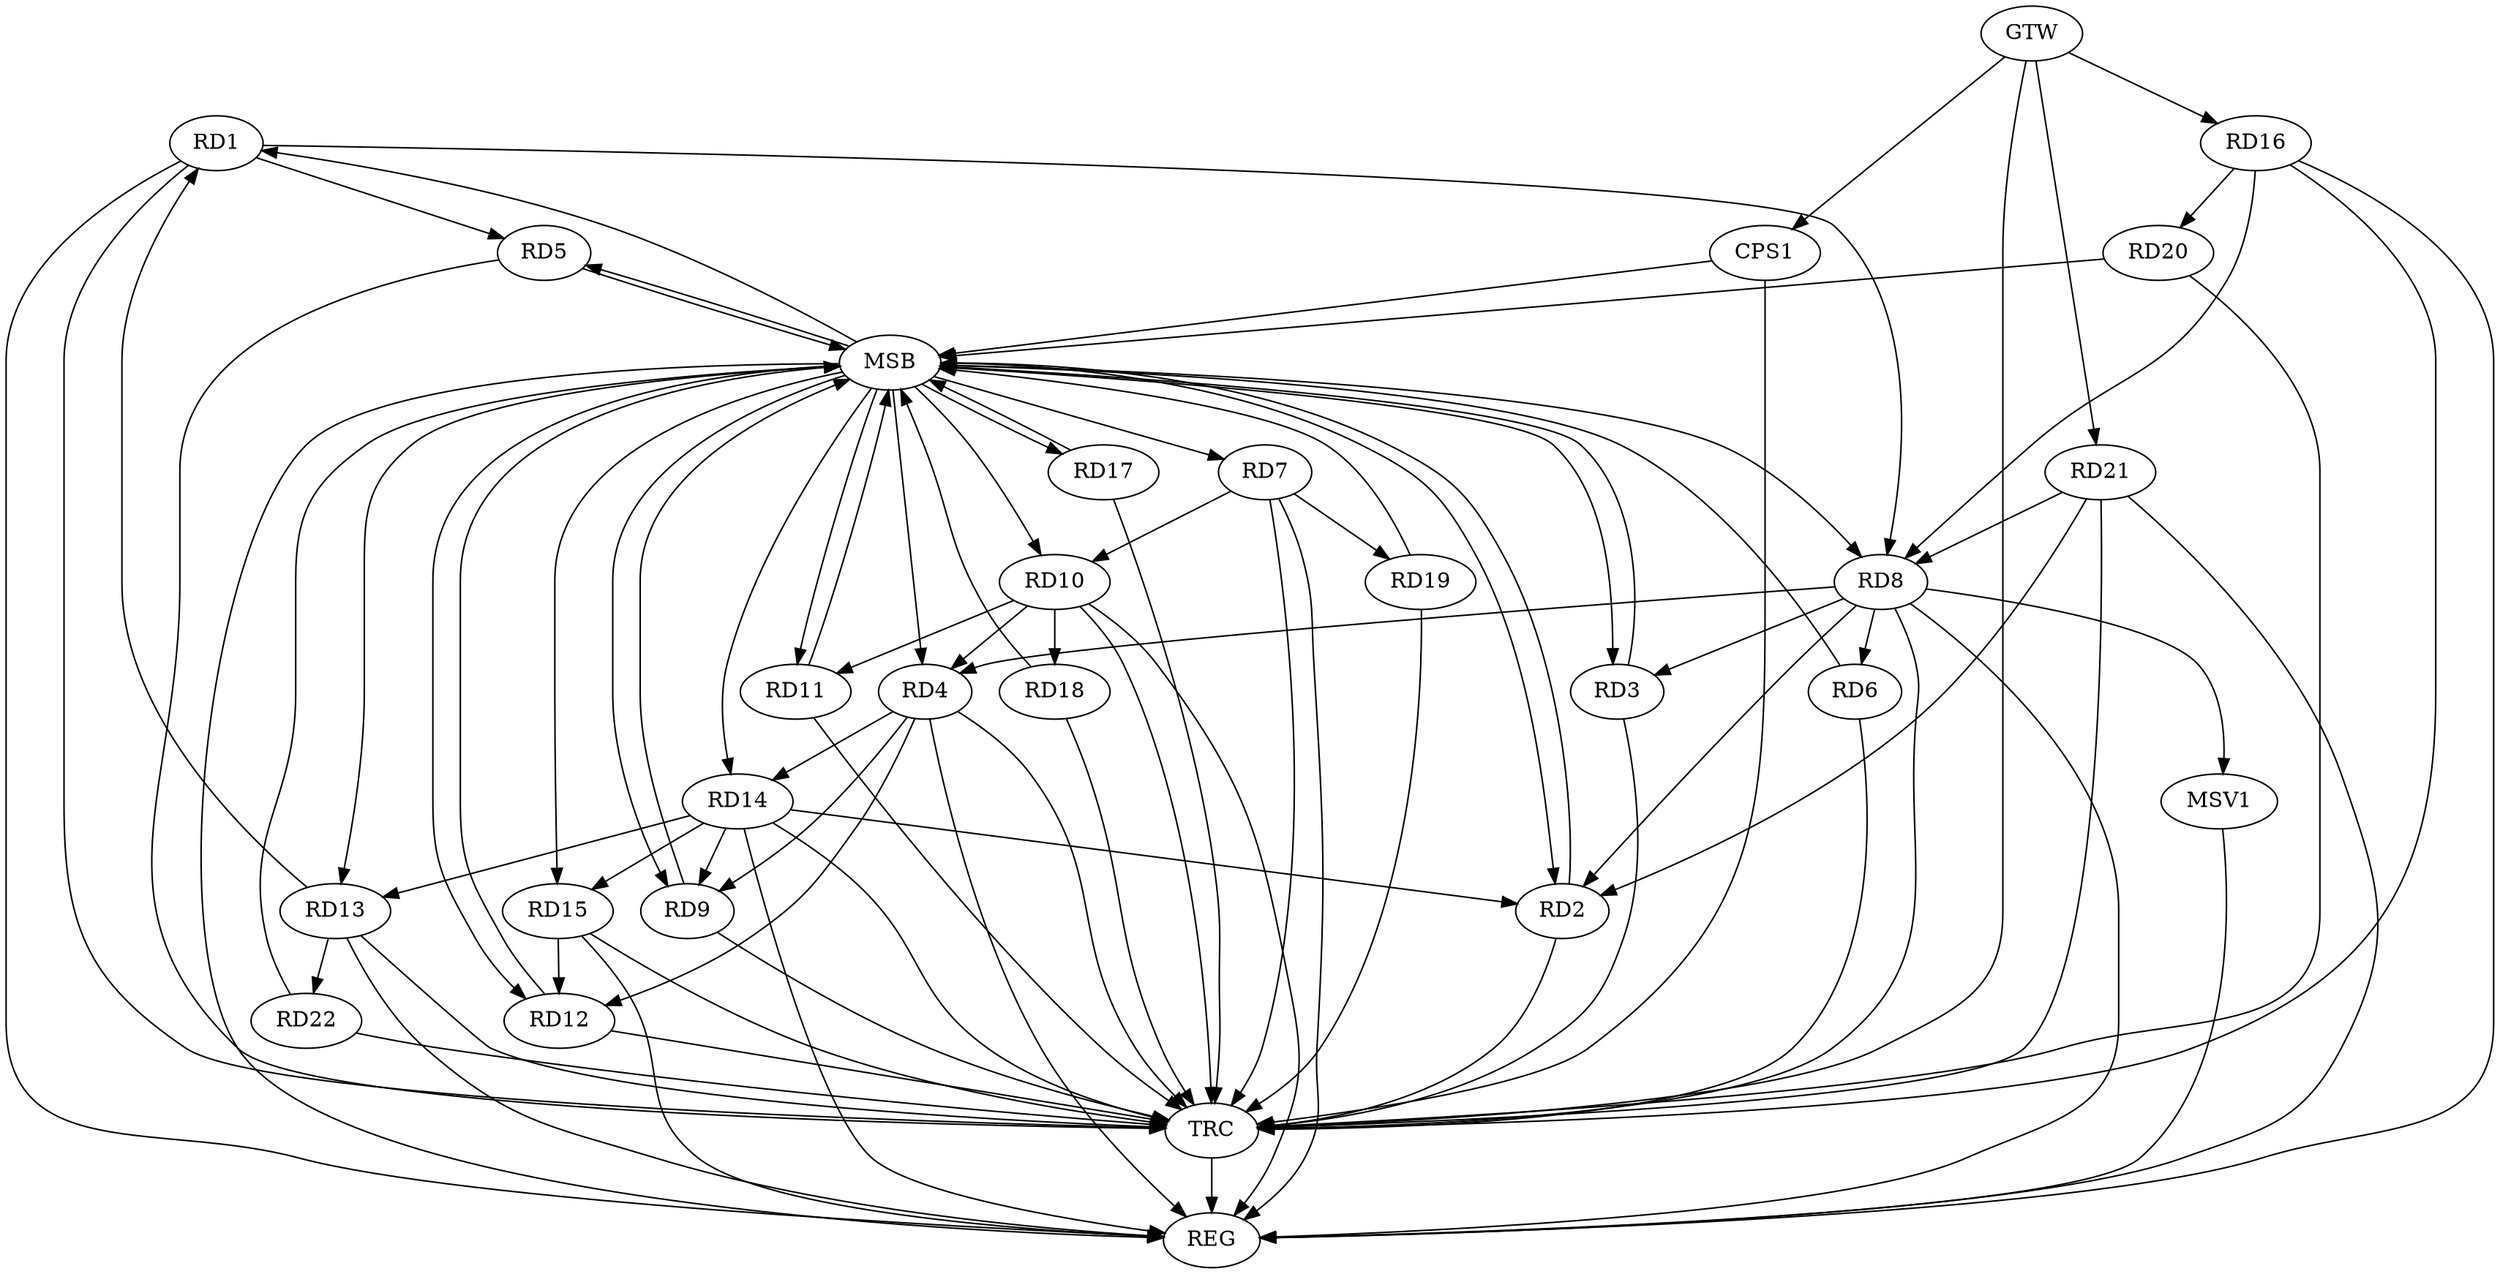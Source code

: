 strict digraph G {
  RD1 [ label="RD1" ];
  RD2 [ label="RD2" ];
  RD3 [ label="RD3" ];
  RD4 [ label="RD4" ];
  RD5 [ label="RD5" ];
  RD6 [ label="RD6" ];
  RD7 [ label="RD7" ];
  RD8 [ label="RD8" ];
  RD9 [ label="RD9" ];
  RD10 [ label="RD10" ];
  RD11 [ label="RD11" ];
  RD12 [ label="RD12" ];
  RD13 [ label="RD13" ];
  RD14 [ label="RD14" ];
  RD15 [ label="RD15" ];
  RD16 [ label="RD16" ];
  RD17 [ label="RD17" ];
  RD18 [ label="RD18" ];
  RD19 [ label="RD19" ];
  RD20 [ label="RD20" ];
  RD21 [ label="RD21" ];
  RD22 [ label="RD22" ];
  CPS1 [ label="CPS1" ];
  GTW [ label="GTW" ];
  REG [ label="REG" ];
  MSB [ label="MSB" ];
  TRC [ label="TRC" ];
  MSV1 [ label="MSV1" ];
  RD1 -> RD5;
  RD1 -> RD8;
  RD13 -> RD1;
  RD8 -> RD2;
  RD14 -> RD2;
  RD21 -> RD2;
  RD8 -> RD3;
  RD8 -> RD4;
  RD4 -> RD9;
  RD10 -> RD4;
  RD4 -> RD12;
  RD4 -> RD14;
  RD8 -> RD6;
  RD7 -> RD10;
  RD7 -> RD19;
  RD16 -> RD8;
  RD21 -> RD8;
  RD14 -> RD9;
  RD10 -> RD11;
  RD10 -> RD18;
  RD15 -> RD12;
  RD14 -> RD13;
  RD13 -> RD22;
  RD14 -> RD15;
  RD16 -> RD20;
  GTW -> RD16;
  GTW -> RD21;
  GTW -> CPS1;
  RD1 -> REG;
  RD4 -> REG;
  RD7 -> REG;
  RD8 -> REG;
  RD10 -> REG;
  RD13 -> REG;
  RD14 -> REG;
  RD15 -> REG;
  RD16 -> REG;
  RD21 -> REG;
  RD2 -> MSB;
  MSB -> RD1;
  MSB -> REG;
  RD3 -> MSB;
  MSB -> RD5;
  MSB -> RD10;
  MSB -> RD11;
  RD5 -> MSB;
  MSB -> RD4;
  RD6 -> MSB;
  MSB -> RD2;
  MSB -> RD7;
  MSB -> RD9;
  MSB -> RD14;
  RD9 -> MSB;
  MSB -> RD8;
  RD11 -> MSB;
  RD12 -> MSB;
  RD17 -> MSB;
  RD18 -> MSB;
  MSB -> RD13;
  RD19 -> MSB;
  RD20 -> MSB;
  MSB -> RD17;
  RD22 -> MSB;
  MSB -> RD15;
  CPS1 -> MSB;
  MSB -> RD12;
  MSB -> RD3;
  RD1 -> TRC;
  RD2 -> TRC;
  RD3 -> TRC;
  RD4 -> TRC;
  RD5 -> TRC;
  RD6 -> TRC;
  RD7 -> TRC;
  RD8 -> TRC;
  RD9 -> TRC;
  RD10 -> TRC;
  RD11 -> TRC;
  RD12 -> TRC;
  RD13 -> TRC;
  RD14 -> TRC;
  RD15 -> TRC;
  RD16 -> TRC;
  RD17 -> TRC;
  RD18 -> TRC;
  RD19 -> TRC;
  RD20 -> TRC;
  RD21 -> TRC;
  RD22 -> TRC;
  CPS1 -> TRC;
  GTW -> TRC;
  TRC -> REG;
  RD8 -> MSV1;
  MSV1 -> REG;
}
